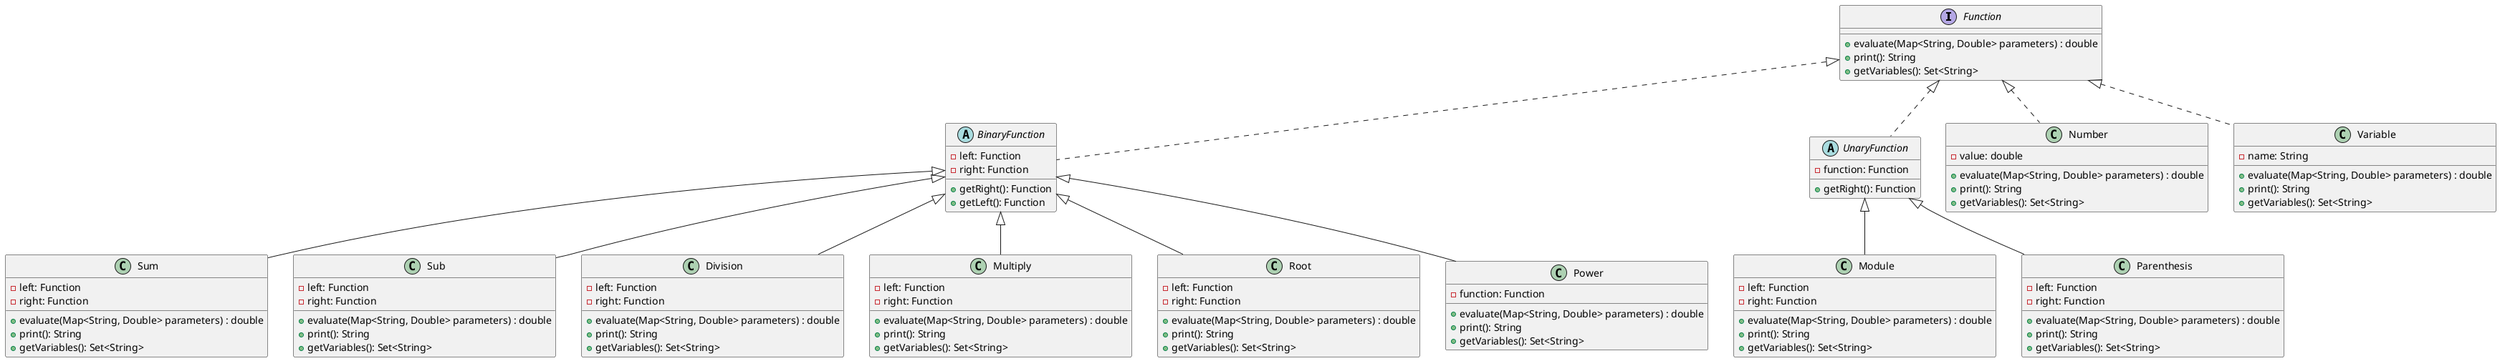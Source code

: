 @startuml

interface Function {
    + evaluate(Map<String, Double> parameters) : double
    + print(): String
    + getVariables(): Set<String>
}

abstract class BinaryFunction implements Function {
    - left: Function
    - right: Function
    + getRight(): Function
    + getLeft(): Function
}

class Sum extends BinaryFunction {
    - left: Function
    - right: Function
    + evaluate(Map<String, Double> parameters) : double
    + print(): String
    + getVariables(): Set<String>
}

class Sub extends BinaryFunction {
    - left: Function
    - right: Function
    + evaluate(Map<String, Double> parameters) : double
    + print(): String
    + getVariables(): Set<String>
}

class Division extends BinaryFunction {
    - left: Function
    - right: Function
    + evaluate(Map<String, Double> parameters) : double
    + print(): String
    + getVariables(): Set<String>
}

class Multiply extends BinaryFunction {
    - left: Function
    - right: Function
    + evaluate(Map<String, Double> parameters) : double
    + print(): String
    + getVariables(): Set<String>
}

class Root extends BinaryFunction {
    - left: Function
    - right: Function
    + evaluate(Map<String, Double> parameters) : double
    + print(): String
    + getVariables(): Set<String>
}

class Power extends BinaryFunction {
    - function: Function
    + evaluate(Map<String, Double> parameters) : double
    + print(): String
    + getVariables(): Set<String>
}

abstract class UnaryFunction implements Function {
    - function: Function
    + getRight(): Function
}

class Module extends UnaryFunction {
    - left: Function
    - right: Function
    + evaluate(Map<String, Double> parameters) : double
    + print(): String
    + getVariables(): Set<String>
}

class Parenthesis extends UnaryFunction {
    - left: Function
    - right: Function
    + evaluate(Map<String, Double> parameters) : double
    + print(): String
    + getVariables(): Set<String>
}

class Number implements Function {
    - value: double
    + evaluate(Map<String, Double> parameters) : double
    + print(): String
    + getVariables(): Set<String>
}

class Variable implements Function {
    - name: String
    + evaluate(Map<String, Double> parameters) : double
    + print(): String
    + getVariables(): Set<String>
}

}
@enduml